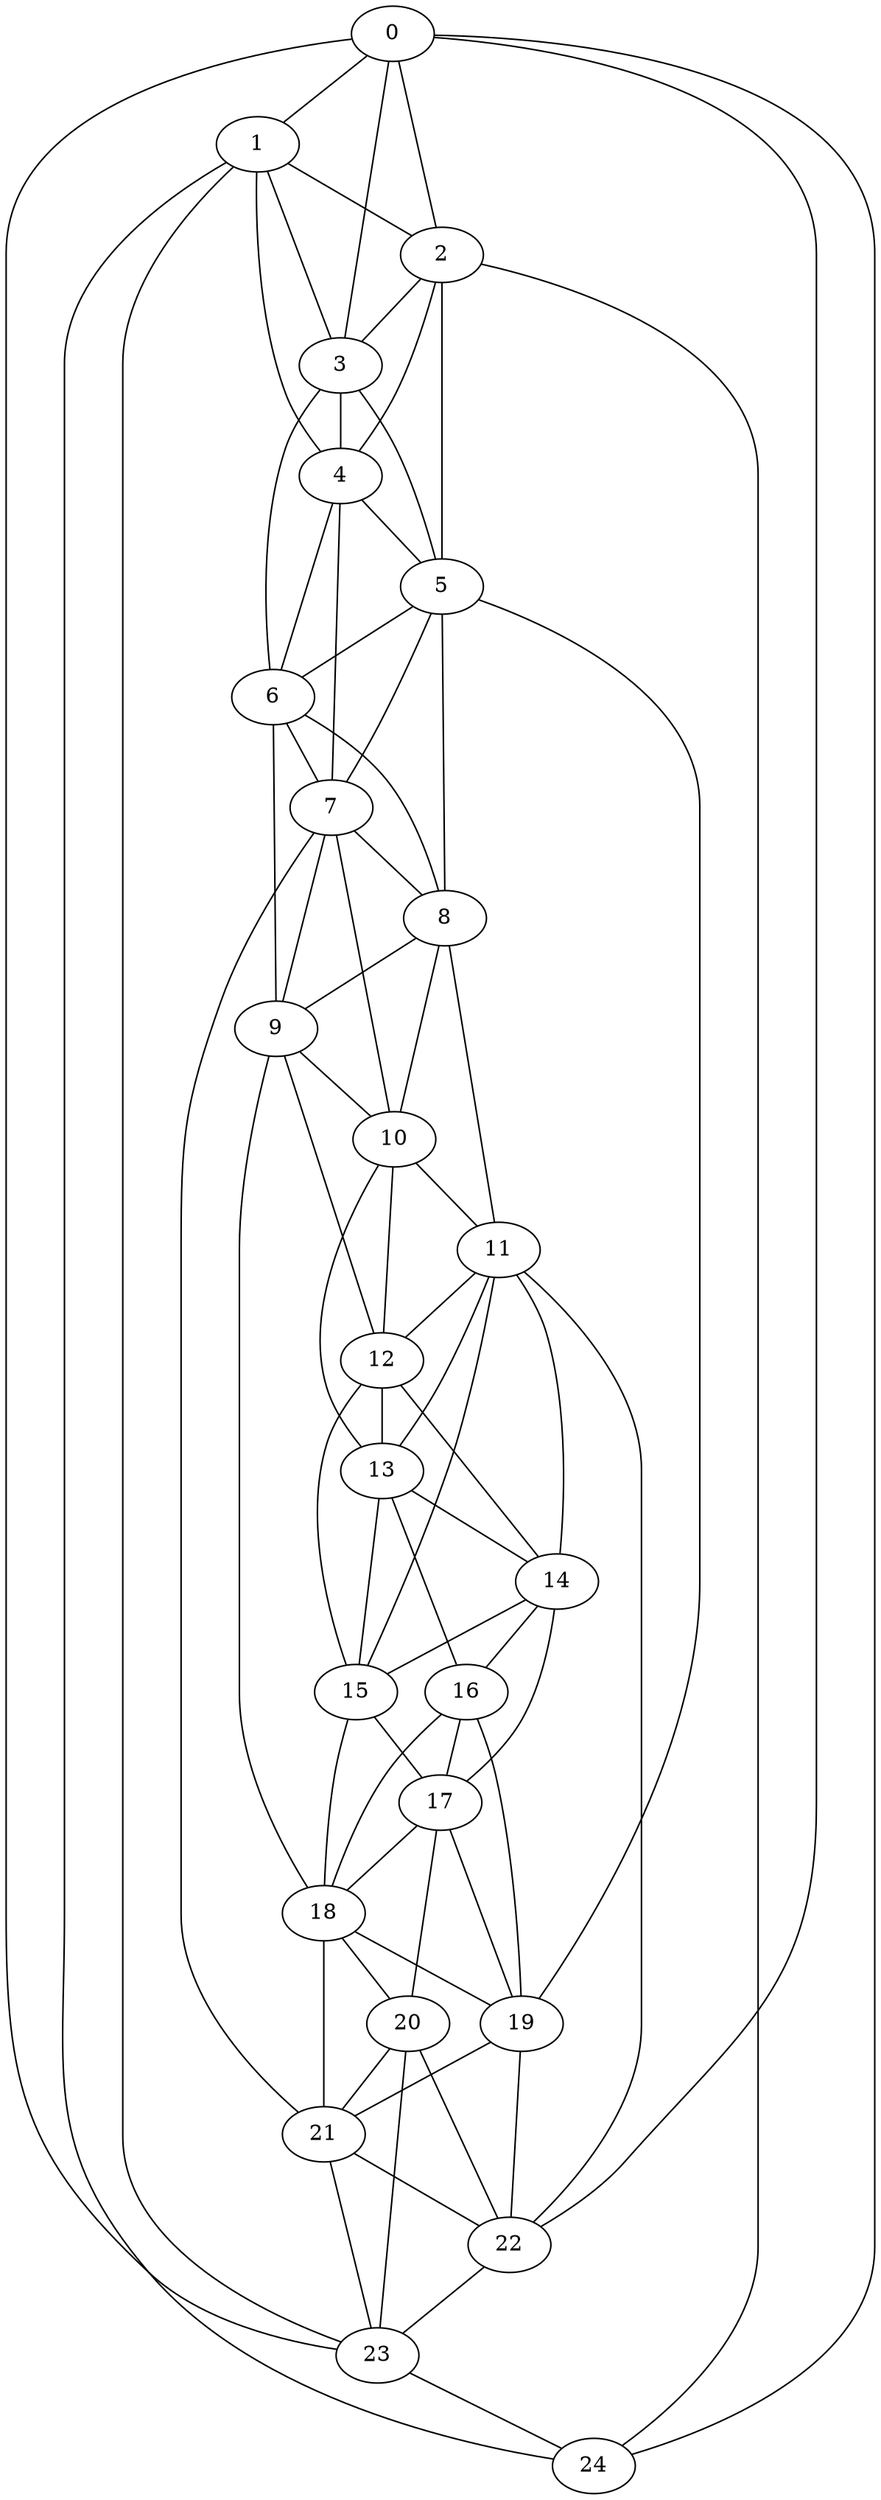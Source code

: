 strict graph "watts_strogatz_graph(25,6,0.1)" {
0;
1;
2;
3;
4;
5;
6;
7;
8;
9;
10;
11;
12;
13;
14;
15;
16;
17;
18;
19;
20;
21;
22;
23;
24;
0 -- 1  [is_available=True, prob="0.538785618561"];
0 -- 2  [is_available=True, prob="0.264640456253"];
0 -- 3  [is_available=True, prob="1.0"];
0 -- 22  [is_available=True, prob="0.358158191237"];
0 -- 23  [is_available=True, prob="0.78726977612"];
0 -- 24  [is_available=True, prob="1.0"];
1 -- 2  [is_available=True, prob="1.0"];
1 -- 3  [is_available=True, prob="0.673911654607"];
1 -- 4  [is_available=True, prob="0.57934699518"];
1 -- 23  [is_available=True, prob="0.551664834085"];
1 -- 24  [is_available=True, prob="0.0866764100576"];
2 -- 3  [is_available=True, prob="1.0"];
2 -- 4  [is_available=True, prob="0.864549045025"];
2 -- 5  [is_available=True, prob="0.73778450166"];
2 -- 24  [is_available=True, prob="1.0"];
3 -- 4  [is_available=True, prob="0.709285294321"];
3 -- 5  [is_available=True, prob="0.796028601555"];
3 -- 6  [is_available=True, prob="1.0"];
4 -- 5  [is_available=True, prob="0.478499889165"];
4 -- 6  [is_available=True, prob="0.79817077418"];
4 -- 7  [is_available=True, prob="0.142017912102"];
5 -- 6  [is_available=True, prob="0.155431790705"];
5 -- 7  [is_available=True, prob="0.365215338678"];
5 -- 8  [is_available=True, prob="0.622179675401"];
5 -- 19  [is_available=True, prob="0.764861314722"];
6 -- 7  [is_available=True, prob="0.579532052442"];
6 -- 8  [is_available=True, prob="0.835917240213"];
6 -- 9  [is_available=True, prob="0.551718608709"];
7 -- 8  [is_available=True, prob="0.302729530418"];
7 -- 9  [is_available=True, prob="0.562587664353"];
7 -- 10  [is_available=True, prob="0.126674620261"];
7 -- 21  [is_available=True, prob="0.212737297914"];
8 -- 9  [is_available=True, prob="1.0"];
8 -- 10  [is_available=True, prob="1.0"];
8 -- 11  [is_available=True, prob="0.968325393046"];
9 -- 10  [is_available=True, prob="0.821874117842"];
9 -- 12  [is_available=True, prob="0.476171546175"];
9 -- 18  [is_available=True, prob="1.0"];
10 -- 11  [is_available=True, prob="0.912922918618"];
10 -- 12  [is_available=True, prob="1.0"];
10 -- 13  [is_available=True, prob="0.227969585002"];
11 -- 12  [is_available=True, prob="0.775543569723"];
11 -- 13  [is_available=True, prob="1.0"];
11 -- 14  [is_available=True, prob="1.0"];
11 -- 15  [is_available=True, prob="1.0"];
11 -- 22  [is_available=True, prob="0.86744918077"];
12 -- 13  [is_available=True, prob="1.0"];
12 -- 14  [is_available=True, prob="0.162941482429"];
12 -- 15  [is_available=True, prob="0.0569529533536"];
13 -- 14  [is_available=True, prob="0.857840234532"];
13 -- 15  [is_available=True, prob="0.677289665367"];
13 -- 16  [is_available=True, prob="1.0"];
14 -- 15  [is_available=True, prob="1.0"];
14 -- 16  [is_available=True, prob="0.453563664762"];
14 -- 17  [is_available=True, prob="1.0"];
15 -- 17  [is_available=True, prob="0.174666707433"];
15 -- 18  [is_available=True, prob="1.0"];
16 -- 17  [is_available=True, prob="0.026377556062"];
16 -- 18  [is_available=True, prob="0.305512594294"];
16 -- 19  [is_available=True, prob="0.723593444823"];
17 -- 18  [is_available=True, prob="0.485196187193"];
17 -- 19  [is_available=True, prob="0.968752977851"];
17 -- 20  [is_available=True, prob="0.200238733335"];
18 -- 19  [is_available=True, prob="0.0520983678729"];
18 -- 20  [is_available=True, prob="0.387344933938"];
18 -- 21  [is_available=True, prob="1.0"];
19 -- 21  [is_available=True, prob="0.122557366137"];
19 -- 22  [is_available=True, prob="0.18330920397"];
20 -- 21  [is_available=True, prob="0.993429573738"];
20 -- 22  [is_available=True, prob="0.545602283068"];
20 -- 23  [is_available=True, prob="0.121220458919"];
21 -- 22  [is_available=True, prob="1.0"];
21 -- 23  [is_available=True, prob="0.345949359631"];
22 -- 23  [is_available=True, prob="1.0"];
23 -- 24  [is_available=True, prob="0.0145757540522"];
}
